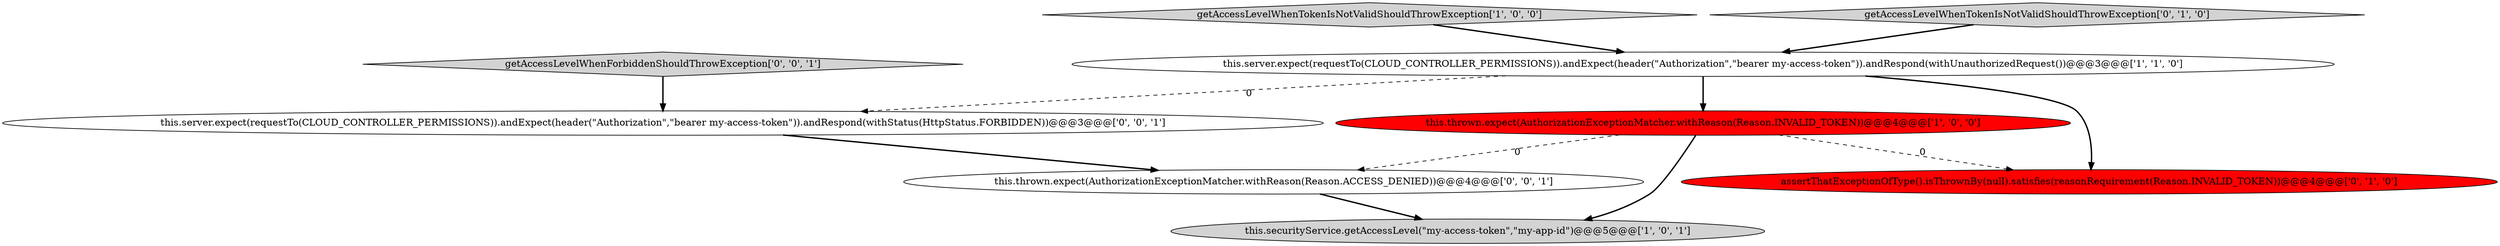 digraph {
5 [style = filled, label = "assertThatExceptionOfType().isThrownBy(null).satisfies(reasonRequirement(Reason.INVALID_TOKEN))@@@4@@@['0', '1', '0']", fillcolor = red, shape = ellipse image = "AAA1AAABBB2BBB"];
1 [style = filled, label = "this.server.expect(requestTo(CLOUD_CONTROLLER_PERMISSIONS)).andExpect(header(\"Authorization\",\"bearer my-access-token\")).andRespond(withUnauthorizedRequest())@@@3@@@['1', '1', '0']", fillcolor = white, shape = ellipse image = "AAA0AAABBB1BBB"];
7 [style = filled, label = "getAccessLevelWhenForbiddenShouldThrowException['0', '0', '1']", fillcolor = lightgray, shape = diamond image = "AAA0AAABBB3BBB"];
6 [style = filled, label = "this.thrown.expect(AuthorizationExceptionMatcher.withReason(Reason.ACCESS_DENIED))@@@4@@@['0', '0', '1']", fillcolor = white, shape = ellipse image = "AAA0AAABBB3BBB"];
2 [style = filled, label = "this.thrown.expect(AuthorizationExceptionMatcher.withReason(Reason.INVALID_TOKEN))@@@4@@@['1', '0', '0']", fillcolor = red, shape = ellipse image = "AAA1AAABBB1BBB"];
0 [style = filled, label = "getAccessLevelWhenTokenIsNotValidShouldThrowException['1', '0', '0']", fillcolor = lightgray, shape = diamond image = "AAA0AAABBB1BBB"];
3 [style = filled, label = "this.securityService.getAccessLevel(\"my-access-token\",\"my-app-id\")@@@5@@@['1', '0', '1']", fillcolor = lightgray, shape = ellipse image = "AAA0AAABBB1BBB"];
4 [style = filled, label = "getAccessLevelWhenTokenIsNotValidShouldThrowException['0', '1', '0']", fillcolor = lightgray, shape = diamond image = "AAA0AAABBB2BBB"];
8 [style = filled, label = "this.server.expect(requestTo(CLOUD_CONTROLLER_PERMISSIONS)).andExpect(header(\"Authorization\",\"bearer my-access-token\")).andRespond(withStatus(HttpStatus.FORBIDDEN))@@@3@@@['0', '0', '1']", fillcolor = white, shape = ellipse image = "AAA0AAABBB3BBB"];
1->5 [style = bold, label=""];
6->3 [style = bold, label=""];
1->8 [style = dashed, label="0"];
2->5 [style = dashed, label="0"];
4->1 [style = bold, label=""];
1->2 [style = bold, label=""];
8->6 [style = bold, label=""];
7->8 [style = bold, label=""];
0->1 [style = bold, label=""];
2->3 [style = bold, label=""];
2->6 [style = dashed, label="0"];
}
